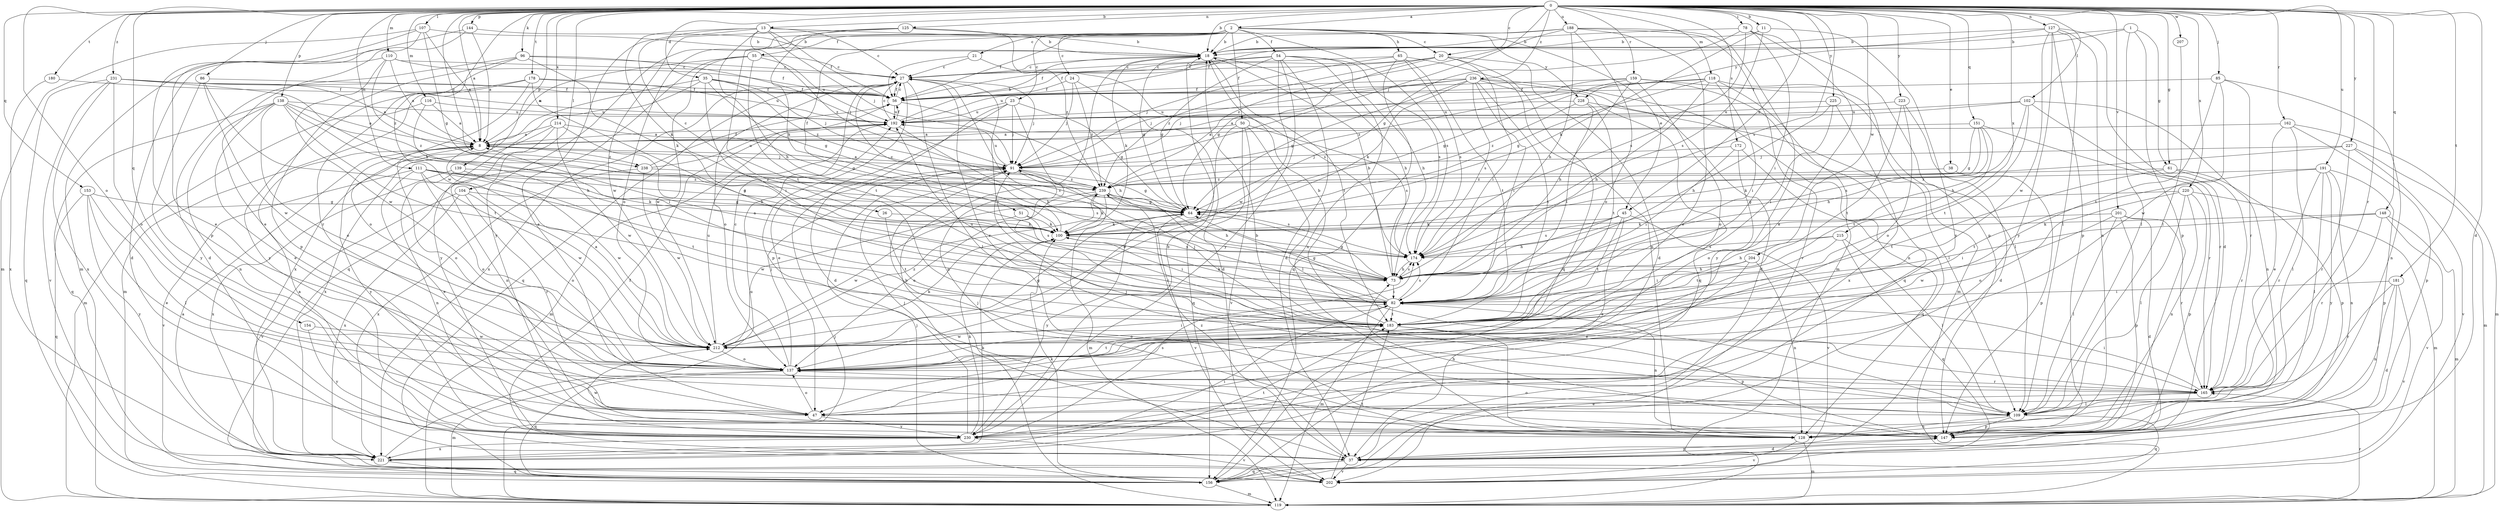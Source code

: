 strict digraph  {
0;
1;
2;
8;
11;
13;
18;
20;
21;
23;
24;
26;
27;
35;
37;
38;
45;
47;
50;
51;
54;
55;
56;
61;
64;
65;
73;
78;
82;
85;
86;
91;
96;
100;
102;
104;
107;
109;
110;
111;
116;
118;
119;
125;
127;
128;
137;
138;
139;
144;
147;
148;
151;
153;
154;
156;
159;
162;
165;
172;
174;
178;
180;
181;
183;
188;
191;
192;
201;
202;
204;
207;
212;
214;
215;
220;
221;
223;
225;
227;
228;
230;
231;
236;
238;
239;
0 -> 2  [label=a];
0 -> 8  [label=a];
0 -> 11  [label=b];
0 -> 13  [label=b];
0 -> 18  [label=b];
0 -> 20  [label=c];
0 -> 35  [label=d];
0 -> 37  [label=d];
0 -> 38  [label=e];
0 -> 45  [label=e];
0 -> 61  [label=g];
0 -> 78  [label=i];
0 -> 85  [label=j];
0 -> 86  [label=j];
0 -> 91  [label=j];
0 -> 96  [label=k];
0 -> 102  [label=l];
0 -> 104  [label=l];
0 -> 107  [label=l];
0 -> 110  [label=m];
0 -> 111  [label=m];
0 -> 116  [label=m];
0 -> 118  [label=m];
0 -> 125  [label=n];
0 -> 127  [label=n];
0 -> 137  [label=o];
0 -> 138  [label=p];
0 -> 139  [label=p];
0 -> 144  [label=p];
0 -> 148  [label=q];
0 -> 151  [label=q];
0 -> 153  [label=q];
0 -> 154  [label=q];
0 -> 159  [label=r];
0 -> 162  [label=r];
0 -> 165  [label=r];
0 -> 172  [label=s];
0 -> 174  [label=s];
0 -> 178  [label=t];
0 -> 180  [label=t];
0 -> 181  [label=t];
0 -> 188  [label=u];
0 -> 191  [label=u];
0 -> 201  [label=v];
0 -> 204  [label=w];
0 -> 207  [label=w];
0 -> 212  [label=w];
0 -> 214  [label=x];
0 -> 215  [label=x];
0 -> 220  [label=x];
0 -> 223  [label=y];
0 -> 225  [label=y];
0 -> 227  [label=y];
0 -> 231  [label=z];
0 -> 236  [label=z];
0 -> 238  [label=z];
1 -> 18  [label=b];
1 -> 61  [label=g];
1 -> 109  [label=l];
1 -> 147  [label=p];
1 -> 228  [label=y];
2 -> 18  [label=b];
2 -> 20  [label=c];
2 -> 21  [label=c];
2 -> 23  [label=c];
2 -> 24  [label=c];
2 -> 45  [label=e];
2 -> 50  [label=f];
2 -> 51  [label=f];
2 -> 54  [label=f];
2 -> 55  [label=f];
2 -> 65  [label=h];
2 -> 137  [label=o];
2 -> 174  [label=s];
2 -> 228  [label=y];
2 -> 230  [label=y];
8 -> 91  [label=j];
8 -> 137  [label=o];
8 -> 230  [label=y];
8 -> 238  [label=z];
11 -> 18  [label=b];
11 -> 100  [label=k];
11 -> 174  [label=s];
11 -> 230  [label=y];
13 -> 18  [label=b];
13 -> 26  [label=c];
13 -> 27  [label=c];
13 -> 47  [label=e];
13 -> 56  [label=f];
13 -> 73  [label=h];
13 -> 91  [label=j];
13 -> 100  [label=k];
13 -> 239  [label=z];
18 -> 27  [label=c];
18 -> 64  [label=g];
18 -> 73  [label=h];
18 -> 100  [label=k];
18 -> 183  [label=t];
20 -> 27  [label=c];
20 -> 37  [label=d];
20 -> 56  [label=f];
20 -> 64  [label=g];
20 -> 82  [label=i];
20 -> 156  [label=q];
20 -> 239  [label=z];
21 -> 27  [label=c];
21 -> 56  [label=f];
21 -> 174  [label=s];
23 -> 37  [label=d];
23 -> 47  [label=e];
23 -> 64  [label=g];
23 -> 91  [label=j];
23 -> 128  [label=n];
23 -> 192  [label=u];
24 -> 37  [label=d];
24 -> 56  [label=f];
24 -> 91  [label=j];
24 -> 239  [label=z];
26 -> 100  [label=k];
26 -> 183  [label=t];
27 -> 56  [label=f];
27 -> 91  [label=j];
27 -> 109  [label=l];
27 -> 137  [label=o];
27 -> 147  [label=p];
27 -> 156  [label=q];
27 -> 165  [label=r];
27 -> 183  [label=t];
27 -> 221  [label=x];
35 -> 56  [label=f];
35 -> 64  [label=g];
35 -> 82  [label=i];
35 -> 91  [label=j];
35 -> 221  [label=x];
35 -> 230  [label=y];
35 -> 239  [label=z];
37 -> 56  [label=f];
37 -> 147  [label=p];
37 -> 156  [label=q];
37 -> 202  [label=v];
37 -> 239  [label=z];
38 -> 147  [label=p];
38 -> 239  [label=z];
45 -> 47  [label=e];
45 -> 73  [label=h];
45 -> 100  [label=k];
45 -> 174  [label=s];
45 -> 183  [label=t];
45 -> 202  [label=v];
47 -> 137  [label=o];
47 -> 230  [label=y];
50 -> 8  [label=a];
50 -> 109  [label=l];
50 -> 137  [label=o];
50 -> 156  [label=q];
50 -> 174  [label=s];
50 -> 202  [label=v];
51 -> 100  [label=k];
51 -> 174  [label=s];
51 -> 212  [label=w];
54 -> 27  [label=c];
54 -> 37  [label=d];
54 -> 56  [label=f];
54 -> 64  [label=g];
54 -> 73  [label=h];
54 -> 128  [label=n];
54 -> 174  [label=s];
54 -> 212  [label=w];
54 -> 230  [label=y];
55 -> 8  [label=a];
55 -> 27  [label=c];
55 -> 156  [label=q];
55 -> 183  [label=t];
55 -> 192  [label=u];
55 -> 212  [label=w];
56 -> 27  [label=c];
56 -> 73  [label=h];
56 -> 192  [label=u];
61 -> 147  [label=p];
61 -> 165  [label=r];
61 -> 183  [label=t];
61 -> 239  [label=z];
64 -> 100  [label=k];
64 -> 202  [label=v];
64 -> 230  [label=y];
65 -> 27  [label=c];
65 -> 91  [label=j];
65 -> 128  [label=n];
65 -> 156  [label=q];
65 -> 174  [label=s];
65 -> 183  [label=t];
73 -> 8  [label=a];
73 -> 18  [label=b];
73 -> 64  [label=g];
73 -> 82  [label=i];
73 -> 174  [label=s];
78 -> 18  [label=b];
78 -> 47  [label=e];
78 -> 64  [label=g];
78 -> 82  [label=i];
78 -> 147  [label=p];
78 -> 174  [label=s];
82 -> 27  [label=c];
82 -> 64  [label=g];
82 -> 100  [label=k];
82 -> 119  [label=m];
82 -> 128  [label=n];
82 -> 137  [label=o];
82 -> 174  [label=s];
82 -> 183  [label=t];
85 -> 56  [label=f];
85 -> 128  [label=n];
85 -> 165  [label=r];
85 -> 183  [label=t];
85 -> 212  [label=w];
86 -> 56  [label=f];
86 -> 82  [label=i];
86 -> 212  [label=w];
86 -> 230  [label=y];
91 -> 8  [label=a];
91 -> 64  [label=g];
91 -> 165  [label=r];
91 -> 192  [label=u];
91 -> 239  [label=z];
96 -> 27  [label=c];
96 -> 37  [label=d];
96 -> 91  [label=j];
96 -> 100  [label=k];
96 -> 147  [label=p];
96 -> 165  [label=r];
100 -> 27  [label=c];
100 -> 82  [label=i];
100 -> 174  [label=s];
102 -> 8  [label=a];
102 -> 73  [label=h];
102 -> 128  [label=n];
102 -> 165  [label=r];
102 -> 183  [label=t];
102 -> 192  [label=u];
104 -> 64  [label=g];
104 -> 137  [label=o];
104 -> 165  [label=r];
104 -> 202  [label=v];
104 -> 221  [label=x];
107 -> 8  [label=a];
107 -> 18  [label=b];
107 -> 47  [label=e];
107 -> 64  [label=g];
107 -> 119  [label=m];
107 -> 147  [label=p];
109 -> 18  [label=b];
109 -> 91  [label=j];
109 -> 128  [label=n];
109 -> 137  [label=o];
109 -> 147  [label=p];
109 -> 156  [label=q];
110 -> 8  [label=a];
110 -> 27  [label=c];
110 -> 37  [label=d];
110 -> 56  [label=f];
110 -> 212  [label=w];
110 -> 239  [label=z];
111 -> 47  [label=e];
111 -> 64  [label=g];
111 -> 100  [label=k];
111 -> 137  [label=o];
111 -> 183  [label=t];
111 -> 202  [label=v];
111 -> 212  [label=w];
111 -> 239  [label=z];
116 -> 8  [label=a];
116 -> 82  [label=i];
116 -> 119  [label=m];
116 -> 192  [label=u];
118 -> 56  [label=f];
118 -> 64  [label=g];
118 -> 73  [label=h];
118 -> 82  [label=i];
118 -> 119  [label=m];
118 -> 230  [label=y];
118 -> 239  [label=z];
119 -> 18  [label=b];
119 -> 91  [label=j];
119 -> 165  [label=r];
125 -> 18  [label=b];
125 -> 100  [label=k];
125 -> 183  [label=t];
125 -> 212  [label=w];
125 -> 239  [label=z];
127 -> 18  [label=b];
127 -> 37  [label=d];
127 -> 56  [label=f];
127 -> 109  [label=l];
127 -> 128  [label=n];
127 -> 147  [label=p];
127 -> 212  [label=w];
127 -> 230  [label=y];
128 -> 119  [label=m];
128 -> 202  [label=v];
137 -> 27  [label=c];
137 -> 91  [label=j];
137 -> 119  [label=m];
137 -> 156  [label=q];
137 -> 165  [label=r];
137 -> 183  [label=t];
138 -> 8  [label=a];
138 -> 47  [label=e];
138 -> 73  [label=h];
138 -> 128  [label=n];
138 -> 137  [label=o];
138 -> 156  [label=q];
138 -> 183  [label=t];
138 -> 192  [label=u];
138 -> 239  [label=z];
139 -> 128  [label=n];
139 -> 212  [label=w];
139 -> 221  [label=x];
139 -> 239  [label=z];
144 -> 8  [label=a];
144 -> 18  [label=b];
144 -> 47  [label=e];
144 -> 119  [label=m];
147 -> 37  [label=d];
147 -> 73  [label=h];
147 -> 91  [label=j];
147 -> 212  [label=w];
148 -> 82  [label=i];
148 -> 100  [label=k];
148 -> 119  [label=m];
148 -> 165  [label=r];
148 -> 202  [label=v];
151 -> 8  [label=a];
151 -> 64  [label=g];
151 -> 73  [label=h];
151 -> 165  [label=r];
151 -> 174  [label=s];
151 -> 183  [label=t];
153 -> 47  [label=e];
153 -> 64  [label=g];
153 -> 109  [label=l];
153 -> 156  [label=q];
153 -> 230  [label=y];
154 -> 212  [label=w];
154 -> 230  [label=y];
156 -> 91  [label=j];
156 -> 100  [label=k];
156 -> 119  [label=m];
159 -> 56  [label=f];
159 -> 64  [label=g];
159 -> 73  [label=h];
159 -> 91  [label=j];
159 -> 109  [label=l];
159 -> 137  [label=o];
159 -> 156  [label=q];
162 -> 8  [label=a];
162 -> 47  [label=e];
162 -> 109  [label=l];
162 -> 119  [label=m];
162 -> 147  [label=p];
165 -> 47  [label=e];
165 -> 82  [label=i];
165 -> 109  [label=l];
172 -> 82  [label=i];
172 -> 91  [label=j];
172 -> 137  [label=o];
172 -> 156  [label=q];
174 -> 73  [label=h];
178 -> 56  [label=f];
178 -> 82  [label=i];
178 -> 119  [label=m];
178 -> 137  [label=o];
178 -> 192  [label=u];
178 -> 230  [label=y];
180 -> 56  [label=f];
180 -> 221  [label=x];
181 -> 37  [label=d];
181 -> 82  [label=i];
181 -> 128  [label=n];
181 -> 165  [label=r];
181 -> 202  [label=v];
183 -> 18  [label=b];
183 -> 91  [label=j];
183 -> 128  [label=n];
183 -> 147  [label=p];
183 -> 192  [label=u];
183 -> 212  [label=w];
188 -> 18  [label=b];
188 -> 47  [label=e];
188 -> 56  [label=f];
188 -> 73  [label=h];
188 -> 119  [label=m];
188 -> 137  [label=o];
188 -> 202  [label=v];
188 -> 239  [label=z];
191 -> 109  [label=l];
191 -> 128  [label=n];
191 -> 147  [label=p];
191 -> 165  [label=r];
191 -> 183  [label=t];
191 -> 230  [label=y];
191 -> 239  [label=z];
192 -> 8  [label=a];
192 -> 18  [label=b];
192 -> 27  [label=c];
192 -> 56  [label=f];
192 -> 73  [label=h];
192 -> 119  [label=m];
201 -> 37  [label=d];
201 -> 100  [label=k];
201 -> 109  [label=l];
201 -> 147  [label=p];
201 -> 165  [label=r];
201 -> 212  [label=w];
202 -> 8  [label=a];
202 -> 183  [label=t];
204 -> 47  [label=e];
204 -> 73  [label=h];
204 -> 82  [label=i];
204 -> 128  [label=n];
207 -> 109  [label=l];
212 -> 8  [label=a];
212 -> 64  [label=g];
212 -> 82  [label=i];
212 -> 100  [label=k];
212 -> 137  [label=o];
212 -> 192  [label=u];
212 -> 239  [label=z];
214 -> 8  [label=a];
214 -> 64  [label=g];
214 -> 73  [label=h];
214 -> 128  [label=n];
214 -> 212  [label=w];
214 -> 221  [label=x];
215 -> 73  [label=h];
215 -> 109  [label=l];
215 -> 156  [label=q];
215 -> 174  [label=s];
215 -> 183  [label=t];
220 -> 64  [label=g];
220 -> 109  [label=l];
220 -> 119  [label=m];
220 -> 128  [label=n];
220 -> 137  [label=o];
220 -> 147  [label=p];
221 -> 82  [label=i];
221 -> 100  [label=k];
221 -> 156  [label=q];
221 -> 183  [label=t];
221 -> 192  [label=u];
223 -> 37  [label=d];
223 -> 137  [label=o];
223 -> 183  [label=t];
223 -> 192  [label=u];
225 -> 73  [label=h];
225 -> 82  [label=i];
225 -> 192  [label=u];
225 -> 221  [label=x];
227 -> 91  [label=j];
227 -> 100  [label=k];
227 -> 119  [label=m];
227 -> 165  [label=r];
227 -> 202  [label=v];
228 -> 82  [label=i];
228 -> 109  [label=l];
228 -> 183  [label=t];
228 -> 192  [label=u];
228 -> 239  [label=z];
230 -> 8  [label=a];
230 -> 18  [label=b];
230 -> 91  [label=j];
230 -> 100  [label=k];
230 -> 174  [label=s];
230 -> 202  [label=v];
230 -> 221  [label=x];
231 -> 8  [label=a];
231 -> 56  [label=f];
231 -> 100  [label=k];
231 -> 137  [label=o];
231 -> 156  [label=q];
231 -> 192  [label=u];
231 -> 202  [label=v];
231 -> 221  [label=x];
236 -> 37  [label=d];
236 -> 56  [label=f];
236 -> 64  [label=g];
236 -> 82  [label=i];
236 -> 91  [label=j];
236 -> 100  [label=k];
236 -> 128  [label=n];
236 -> 156  [label=q];
236 -> 174  [label=s];
236 -> 183  [label=t];
236 -> 192  [label=u];
238 -> 56  [label=f];
238 -> 174  [label=s];
238 -> 192  [label=u];
238 -> 212  [label=w];
238 -> 221  [label=x];
239 -> 64  [label=g];
239 -> 73  [label=h];
239 -> 100  [label=k];
239 -> 119  [label=m];
239 -> 137  [label=o];
239 -> 174  [label=s];
239 -> 212  [label=w];
}

